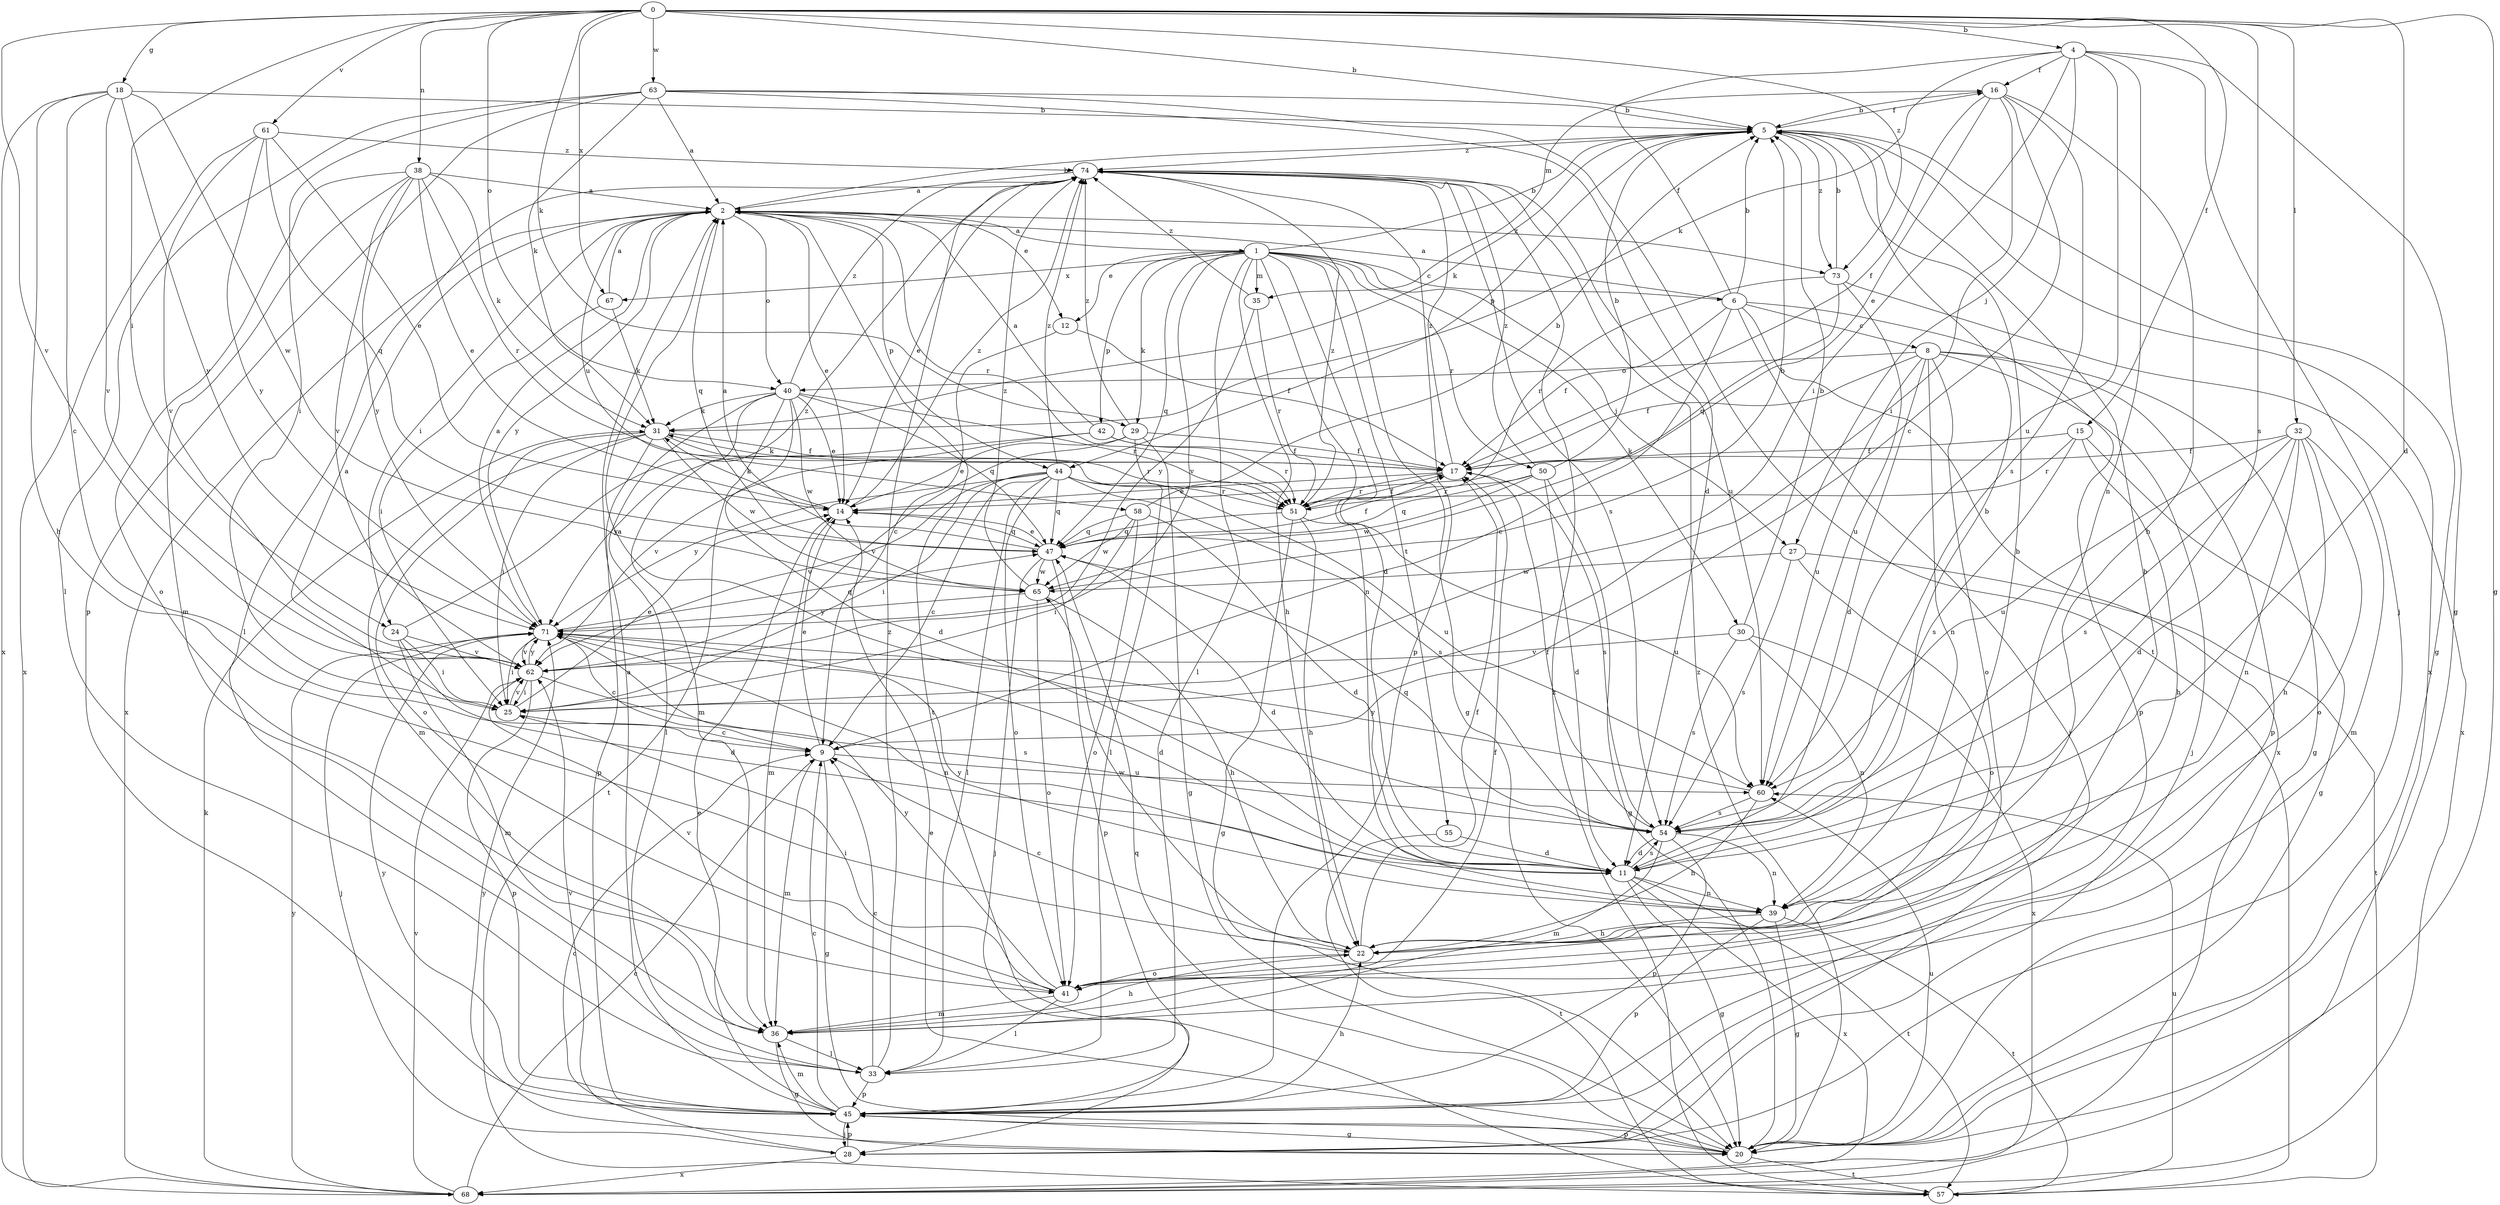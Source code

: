 strict digraph  {
0;
1;
2;
4;
5;
6;
8;
9;
11;
12;
14;
15;
16;
17;
18;
20;
22;
24;
25;
27;
28;
29;
30;
31;
32;
33;
35;
36;
38;
39;
40;
41;
42;
44;
45;
47;
50;
51;
54;
55;
57;
58;
60;
61;
62;
63;
65;
67;
68;
71;
73;
74;
0 -> 4  [label=b];
0 -> 5  [label=b];
0 -> 11  [label=d];
0 -> 15  [label=f];
0 -> 18  [label=g];
0 -> 20  [label=g];
0 -> 24  [label=i];
0 -> 29  [label=k];
0 -> 32  [label=l];
0 -> 38  [label=n];
0 -> 40  [label=o];
0 -> 54  [label=s];
0 -> 61  [label=v];
0 -> 62  [label=v];
0 -> 63  [label=w];
0 -> 67  [label=x];
0 -> 73  [label=z];
1 -> 5  [label=b];
1 -> 6  [label=c];
1 -> 11  [label=d];
1 -> 12  [label=e];
1 -> 20  [label=g];
1 -> 22  [label=h];
1 -> 27  [label=j];
1 -> 29  [label=k];
1 -> 30  [label=k];
1 -> 33  [label=l];
1 -> 35  [label=m];
1 -> 39  [label=n];
1 -> 42  [label=p];
1 -> 47  [label=q];
1 -> 50  [label=r];
1 -> 55  [label=t];
1 -> 62  [label=v];
1 -> 67  [label=x];
2 -> 1  [label=a];
2 -> 5  [label=b];
2 -> 12  [label=e];
2 -> 14  [label=e];
2 -> 24  [label=i];
2 -> 40  [label=o];
2 -> 44  [label=p];
2 -> 47  [label=q];
2 -> 51  [label=r];
2 -> 57  [label=t];
2 -> 58  [label=u];
2 -> 68  [label=x];
2 -> 71  [label=y];
2 -> 73  [label=z];
4 -> 16  [label=f];
4 -> 20  [label=g];
4 -> 25  [label=i];
4 -> 27  [label=j];
4 -> 28  [label=j];
4 -> 31  [label=k];
4 -> 35  [label=m];
4 -> 39  [label=n];
4 -> 60  [label=u];
5 -> 16  [label=f];
5 -> 20  [label=g];
5 -> 31  [label=k];
5 -> 44  [label=p];
5 -> 68  [label=x];
5 -> 73  [label=z];
5 -> 74  [label=z];
6 -> 2  [label=a];
6 -> 5  [label=b];
6 -> 8  [label=c];
6 -> 9  [label=c];
6 -> 16  [label=f];
6 -> 17  [label=f];
6 -> 28  [label=j];
6 -> 45  [label=p];
6 -> 68  [label=x];
8 -> 11  [label=d];
8 -> 17  [label=f];
8 -> 20  [label=g];
8 -> 28  [label=j];
8 -> 39  [label=n];
8 -> 40  [label=o];
8 -> 41  [label=o];
8 -> 45  [label=p];
8 -> 60  [label=u];
9 -> 14  [label=e];
9 -> 20  [label=g];
9 -> 36  [label=m];
9 -> 60  [label=u];
11 -> 5  [label=b];
11 -> 20  [label=g];
11 -> 39  [label=n];
11 -> 54  [label=s];
11 -> 57  [label=t];
11 -> 68  [label=x];
12 -> 9  [label=c];
12 -> 17  [label=f];
14 -> 31  [label=k];
14 -> 36  [label=m];
14 -> 47  [label=q];
14 -> 74  [label=z];
15 -> 17  [label=f];
15 -> 20  [label=g];
15 -> 22  [label=h];
15 -> 51  [label=r];
15 -> 54  [label=s];
16 -> 5  [label=b];
16 -> 9  [label=c];
16 -> 14  [label=e];
16 -> 17  [label=f];
16 -> 22  [label=h];
16 -> 25  [label=i];
16 -> 54  [label=s];
17 -> 14  [label=e];
17 -> 31  [label=k];
17 -> 51  [label=r];
17 -> 54  [label=s];
17 -> 74  [label=z];
18 -> 5  [label=b];
18 -> 9  [label=c];
18 -> 22  [label=h];
18 -> 62  [label=v];
18 -> 65  [label=w];
18 -> 68  [label=x];
18 -> 71  [label=y];
20 -> 14  [label=e];
20 -> 45  [label=p];
20 -> 47  [label=q];
20 -> 57  [label=t];
20 -> 60  [label=u];
20 -> 71  [label=y];
20 -> 74  [label=z];
22 -> 5  [label=b];
22 -> 9  [label=c];
22 -> 17  [label=f];
22 -> 41  [label=o];
22 -> 65  [label=w];
24 -> 11  [label=d];
24 -> 25  [label=i];
24 -> 36  [label=m];
24 -> 62  [label=v];
24 -> 74  [label=z];
25 -> 2  [label=a];
25 -> 9  [label=c];
25 -> 14  [label=e];
25 -> 62  [label=v];
27 -> 41  [label=o];
27 -> 54  [label=s];
27 -> 57  [label=t];
27 -> 65  [label=w];
28 -> 9  [label=c];
28 -> 45  [label=p];
28 -> 68  [label=x];
29 -> 14  [label=e];
29 -> 17  [label=f];
29 -> 20  [label=g];
29 -> 33  [label=l];
29 -> 62  [label=v];
29 -> 74  [label=z];
30 -> 5  [label=b];
30 -> 39  [label=n];
30 -> 54  [label=s];
30 -> 62  [label=v];
30 -> 68  [label=x];
31 -> 17  [label=f];
31 -> 25  [label=i];
31 -> 36  [label=m];
31 -> 41  [label=o];
31 -> 45  [label=p];
31 -> 51  [label=r];
31 -> 65  [label=w];
32 -> 11  [label=d];
32 -> 17  [label=f];
32 -> 22  [label=h];
32 -> 36  [label=m];
32 -> 39  [label=n];
32 -> 41  [label=o];
32 -> 54  [label=s];
32 -> 60  [label=u];
33 -> 9  [label=c];
33 -> 45  [label=p];
33 -> 74  [label=z];
35 -> 51  [label=r];
35 -> 71  [label=y];
35 -> 74  [label=z];
36 -> 17  [label=f];
36 -> 20  [label=g];
36 -> 22  [label=h];
36 -> 33  [label=l];
38 -> 2  [label=a];
38 -> 14  [label=e];
38 -> 31  [label=k];
38 -> 36  [label=m];
38 -> 41  [label=o];
38 -> 51  [label=r];
38 -> 62  [label=v];
38 -> 71  [label=y];
39 -> 20  [label=g];
39 -> 22  [label=h];
39 -> 45  [label=p];
39 -> 57  [label=t];
39 -> 71  [label=y];
40 -> 11  [label=d];
40 -> 14  [label=e];
40 -> 31  [label=k];
40 -> 33  [label=l];
40 -> 36  [label=m];
40 -> 47  [label=q];
40 -> 51  [label=r];
40 -> 57  [label=t];
40 -> 65  [label=w];
40 -> 74  [label=z];
41 -> 5  [label=b];
41 -> 25  [label=i];
41 -> 33  [label=l];
41 -> 36  [label=m];
41 -> 62  [label=v];
41 -> 71  [label=y];
42 -> 2  [label=a];
42 -> 17  [label=f];
42 -> 51  [label=r];
42 -> 62  [label=v];
42 -> 71  [label=y];
44 -> 9  [label=c];
44 -> 25  [label=i];
44 -> 33  [label=l];
44 -> 41  [label=o];
44 -> 47  [label=q];
44 -> 51  [label=r];
44 -> 54  [label=s];
44 -> 60  [label=u];
44 -> 62  [label=v];
44 -> 71  [label=y];
44 -> 74  [label=z];
45 -> 2  [label=a];
45 -> 9  [label=c];
45 -> 14  [label=e];
45 -> 20  [label=g];
45 -> 22  [label=h];
45 -> 28  [label=j];
45 -> 36  [label=m];
45 -> 62  [label=v];
45 -> 71  [label=y];
47 -> 2  [label=a];
47 -> 11  [label=d];
47 -> 14  [label=e];
47 -> 17  [label=f];
47 -> 28  [label=j];
47 -> 45  [label=p];
47 -> 65  [label=w];
50 -> 5  [label=b];
50 -> 11  [label=d];
50 -> 20  [label=g];
50 -> 47  [label=q];
50 -> 51  [label=r];
50 -> 65  [label=w];
50 -> 74  [label=z];
51 -> 17  [label=f];
51 -> 20  [label=g];
51 -> 22  [label=h];
51 -> 47  [label=q];
51 -> 60  [label=u];
51 -> 74  [label=z];
54 -> 2  [label=a];
54 -> 11  [label=d];
54 -> 17  [label=f];
54 -> 36  [label=m];
54 -> 39  [label=n];
54 -> 45  [label=p];
54 -> 47  [label=q];
55 -> 11  [label=d];
55 -> 57  [label=t];
57 -> 60  [label=u];
57 -> 74  [label=z];
58 -> 5  [label=b];
58 -> 11  [label=d];
58 -> 25  [label=i];
58 -> 41  [label=o];
58 -> 47  [label=q];
58 -> 65  [label=w];
60 -> 22  [label=h];
60 -> 54  [label=s];
60 -> 71  [label=y];
61 -> 14  [label=e];
61 -> 47  [label=q];
61 -> 62  [label=v];
61 -> 68  [label=x];
61 -> 71  [label=y];
61 -> 74  [label=z];
62 -> 25  [label=i];
62 -> 45  [label=p];
62 -> 54  [label=s];
62 -> 71  [label=y];
63 -> 2  [label=a];
63 -> 5  [label=b];
63 -> 11  [label=d];
63 -> 25  [label=i];
63 -> 31  [label=k];
63 -> 33  [label=l];
63 -> 45  [label=p];
63 -> 57  [label=t];
65 -> 5  [label=b];
65 -> 22  [label=h];
65 -> 41  [label=o];
65 -> 71  [label=y];
65 -> 74  [label=z];
67 -> 2  [label=a];
67 -> 25  [label=i];
67 -> 31  [label=k];
68 -> 9  [label=c];
68 -> 31  [label=k];
68 -> 62  [label=v];
68 -> 71  [label=y];
71 -> 2  [label=a];
71 -> 9  [label=c];
71 -> 11  [label=d];
71 -> 25  [label=i];
71 -> 28  [label=j];
71 -> 39  [label=n];
71 -> 47  [label=q];
71 -> 62  [label=v];
73 -> 5  [label=b];
73 -> 47  [label=q];
73 -> 51  [label=r];
73 -> 60  [label=u];
73 -> 68  [label=x];
74 -> 2  [label=a];
74 -> 14  [label=e];
74 -> 33  [label=l];
74 -> 45  [label=p];
74 -> 54  [label=s];
74 -> 60  [label=u];
}
